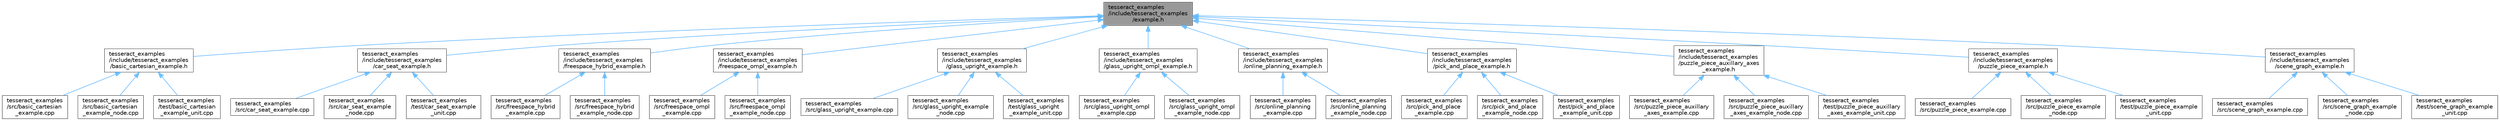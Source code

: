 digraph "tesseract_examples/include/tesseract_examples/example.h"
{
 // LATEX_PDF_SIZE
  bgcolor="transparent";
  edge [fontname=Helvetica,fontsize=10,labelfontname=Helvetica,labelfontsize=10];
  node [fontname=Helvetica,fontsize=10,shape=box,height=0.2,width=0.4];
  Node1 [label="tesseract_examples\l/include/tesseract_examples\l/example.h",height=0.2,width=0.4,color="gray40", fillcolor="grey60", style="filled", fontcolor="black",tooltip=" "];
  Node1 -> Node2 [dir="back",color="steelblue1",style="solid"];
  Node2 [label="tesseract_examples\l/include/tesseract_examples\l/basic_cartesian_example.h",height=0.2,width=0.4,color="grey40", fillcolor="white", style="filled",URL="$d7/d35/basic__cartesian__example_8h.html",tooltip="Basic example leveraging trajopt and tesseract for cartesian planning."];
  Node2 -> Node3 [dir="back",color="steelblue1",style="solid"];
  Node3 [label="tesseract_examples\l/src/basic_cartesian\l_example.cpp",height=0.2,width=0.4,color="grey40", fillcolor="white", style="filled",URL="$da/d69/basic__cartesian__example_8cpp.html",tooltip=" "];
  Node2 -> Node4 [dir="back",color="steelblue1",style="solid"];
  Node4 [label="tesseract_examples\l/src/basic_cartesian\l_example_node.cpp",height=0.2,width=0.4,color="grey40", fillcolor="white", style="filled",URL="$db/da4/basic__cartesian__example__node_8cpp.html",tooltip="Basic cartesian example node."];
  Node2 -> Node5 [dir="back",color="steelblue1",style="solid"];
  Node5 [label="tesseract_examples\l/test/basic_cartesian\l_example_unit.cpp",height=0.2,width=0.4,color="grey40", fillcolor="white", style="filled",URL="$d2/d28/basic__cartesian__example__unit_8cpp.html",tooltip=" "];
  Node1 -> Node6 [dir="back",color="steelblue1",style="solid"];
  Node6 [label="tesseract_examples\l/include/tesseract_examples\l/car_seat_example.h",height=0.2,width=0.4,color="grey40", fillcolor="white", style="filled",URL="$d0/d6f/car__seat__example_8h.html",tooltip="An example of a robot on a rail installing a seat in a car."];
  Node6 -> Node7 [dir="back",color="steelblue1",style="solid"];
  Node7 [label="tesseract_examples\l/src/car_seat_example.cpp",height=0.2,width=0.4,color="grey40", fillcolor="white", style="filled",URL="$d0/d87/car__seat__example_8cpp.html",tooltip="Car seat example implementation."];
  Node6 -> Node8 [dir="back",color="steelblue1",style="solid"];
  Node8 [label="tesseract_examples\l/src/car_seat_example\l_node.cpp",height=0.2,width=0.4,color="grey40", fillcolor="white", style="filled",URL="$d0/d7f/car__seat__example__node_8cpp.html",tooltip="Car seat example node."];
  Node6 -> Node9 [dir="back",color="steelblue1",style="solid"];
  Node9 [label="tesseract_examples\l/test/car_seat_example\l_unit.cpp",height=0.2,width=0.4,color="grey40", fillcolor="white", style="filled",URL="$d7/dcb/car__seat__example__unit_8cpp.html",tooltip=" "];
  Node1 -> Node10 [dir="back",color="steelblue1",style="solid"];
  Node10 [label="tesseract_examples\l/include/tesseract_examples\l/freespace_hybrid_example.h",height=0.2,width=0.4,color="grey40", fillcolor="white", style="filled",URL="$d7/d12/freespace__hybrid__example_8h.html",tooltip="An example of a feespace motion planning with OMPL then TrajOpt."];
  Node10 -> Node11 [dir="back",color="steelblue1",style="solid"];
  Node11 [label="tesseract_examples\l/src/freespace_hybrid\l_example.cpp",height=0.2,width=0.4,color="grey40", fillcolor="white", style="filled",URL="$d1/dda/freespace__hybrid__example_8cpp.html",tooltip=" "];
  Node10 -> Node12 [dir="back",color="steelblue1",style="solid"];
  Node12 [label="tesseract_examples\l/src/freespace_hybrid\l_example_node.cpp",height=0.2,width=0.4,color="grey40", fillcolor="white", style="filled",URL="$d6/d41/freespace__hybrid__example__node_8cpp.html",tooltip="An example of a feespace motion planning with OMPL then TrajOpt."];
  Node1 -> Node13 [dir="back",color="steelblue1",style="solid"];
  Node13 [label="tesseract_examples\l/include/tesseract_examples\l/freespace_ompl_example.h",height=0.2,width=0.4,color="grey40", fillcolor="white", style="filled",URL="$df/dcf/freespace__ompl__example_8h.html",tooltip="An example of a feespace motion planning with OMPL."];
  Node13 -> Node14 [dir="back",color="steelblue1",style="solid"];
  Node14 [label="tesseract_examples\l/src/freespace_ompl\l_example.cpp",height=0.2,width=0.4,color="grey40", fillcolor="white", style="filled",URL="$d1/d33/freespace__ompl__example_8cpp.html",tooltip="An example of a feespace motion planning with OMPL."];
  Node13 -> Node15 [dir="back",color="steelblue1",style="solid"];
  Node15 [label="tesseract_examples\l/src/freespace_ompl\l_example_node.cpp",height=0.2,width=0.4,color="grey40", fillcolor="white", style="filled",URL="$dc/df3/freespace__ompl__example__node_8cpp.html",tooltip="An example of a feespace motion planning with OMPL."];
  Node1 -> Node16 [dir="back",color="steelblue1",style="solid"];
  Node16 [label="tesseract_examples\l/include/tesseract_examples\l/glass_upright_example.h",height=0.2,width=0.4,color="grey40", fillcolor="white", style="filled",URL="$d7/d74/glass__upright__example_8h.html",tooltip="An example of a robot with fixed orientation but free to move in cartesian space."];
  Node16 -> Node17 [dir="back",color="steelblue1",style="solid"];
  Node17 [label="tesseract_examples\l/src/glass_upright_example.cpp",height=0.2,width=0.4,color="grey40", fillcolor="white", style="filled",URL="$dc/da1/glass__upright__example_8cpp.html",tooltip="Glass upright example implementation."];
  Node16 -> Node18 [dir="back",color="steelblue1",style="solid"];
  Node18 [label="tesseract_examples\l/src/glass_upright_example\l_node.cpp",height=0.2,width=0.4,color="grey40", fillcolor="white", style="filled",URL="$d3/d53/glass__upright__example__node_8cpp.html",tooltip="Glass upright example node."];
  Node16 -> Node19 [dir="back",color="steelblue1",style="solid"];
  Node19 [label="tesseract_examples\l/test/glass_upright\l_example_unit.cpp",height=0.2,width=0.4,color="grey40", fillcolor="white", style="filled",URL="$de/df5/glass__upright__example__unit_8cpp.html",tooltip=" "];
  Node1 -> Node20 [dir="back",color="steelblue1",style="solid"];
  Node20 [label="tesseract_examples\l/include/tesseract_examples\l/glass_upright_ompl_example.h",height=0.2,width=0.4,color="grey40", fillcolor="white", style="filled",URL="$de/db3/glass__upright__ompl__example_8h.html",tooltip="An example of a robot with fixed orientation but free to move in cartesian space."];
  Node20 -> Node21 [dir="back",color="steelblue1",style="solid"];
  Node21 [label="tesseract_examples\l/src/glass_upright_ompl\l_example.cpp",height=0.2,width=0.4,color="grey40", fillcolor="white", style="filled",URL="$d6/d0e/glass__upright__ompl__example_8cpp.html",tooltip="Glass upright OMPL example implementation."];
  Node20 -> Node22 [dir="back",color="steelblue1",style="solid"];
  Node22 [label="tesseract_examples\l/src/glass_upright_ompl\l_example_node.cpp",height=0.2,width=0.4,color="grey40", fillcolor="white", style="filled",URL="$d4/def/glass__upright__ompl__example__node_8cpp.html",tooltip="Glass upright OMPL example node."];
  Node1 -> Node23 [dir="back",color="steelblue1",style="solid"];
  Node23 [label="tesseract_examples\l/include/tesseract_examples\l/online_planning_example.h",height=0.2,width=0.4,color="grey40", fillcolor="white", style="filled",URL="$de/d73/online__planning__example_8h.html",tooltip="This example demonstrates using trajopt to plan in an \"online\" manner. As the environment is changed ..."];
  Node23 -> Node24 [dir="back",color="steelblue1",style="solid"];
  Node24 [label="tesseract_examples\l/src/online_planning\l_example.cpp",height=0.2,width=0.4,color="grey40", fillcolor="white", style="filled",URL="$d7/dc8/online__planning__example_8cpp.html",tooltip="This example demonstrates using trajopt to plan in an \"online\" manner. As the environment is changed ..."];
  Node23 -> Node25 [dir="back",color="steelblue1",style="solid"];
  Node25 [label="tesseract_examples\l/src/online_planning\l_example_node.cpp",height=0.2,width=0.4,color="grey40", fillcolor="white", style="filled",URL="$d0/db2/online__planning__example__node_8cpp.html",tooltip="This example demonstrates using trajopt to plan in an \"online\" manner. As the environment is changed ..."];
  Node1 -> Node26 [dir="back",color="steelblue1",style="solid"];
  Node26 [label="tesseract_examples\l/include/tesseract_examples\l/pick_and_place_example.h",height=0.2,width=0.4,color="grey40", fillcolor="white", style="filled",URL="$d2/dab/pick__and__place__example_8h.html",tooltip="An example of a robot picking up a box and placing it on a shelf."];
  Node26 -> Node27 [dir="back",color="steelblue1",style="solid"];
  Node27 [label="tesseract_examples\l/src/pick_and_place\l_example.cpp",height=0.2,width=0.4,color="grey40", fillcolor="white", style="filled",URL="$d9/d6a/pick__and__place__example_8cpp.html",tooltip="Pick and place implementation."];
  Node26 -> Node28 [dir="back",color="steelblue1",style="solid"];
  Node28 [label="tesseract_examples\l/src/pick_and_place\l_example_node.cpp",height=0.2,width=0.4,color="grey40", fillcolor="white", style="filled",URL="$df/db2/pick__and__place__example__node_8cpp.html",tooltip="Pick and place example node."];
  Node26 -> Node29 [dir="back",color="steelblue1",style="solid"];
  Node29 [label="tesseract_examples\l/test/pick_and_place\l_example_unit.cpp",height=0.2,width=0.4,color="grey40", fillcolor="white", style="filled",URL="$d9/d82/pick__and__place__example__unit_8cpp.html",tooltip=" "];
  Node1 -> Node30 [dir="back",color="steelblue1",style="solid"];
  Node30 [label="tesseract_examples\l/include/tesseract_examples\l/puzzle_piece_auxillary_axes\l_example.h",height=0.2,width=0.4,color="grey40", fillcolor="white", style="filled",URL="$d1/d6f/puzzle__piece__auxillary__axes__example_8h.html",tooltip="An example of a robot with a two axis position leveraging trajopt and tesseract to leverage all DOF t..."];
  Node30 -> Node31 [dir="back",color="steelblue1",style="solid"];
  Node31 [label="tesseract_examples\l/src/puzzle_piece_auxillary\l_axes_example.cpp",height=0.2,width=0.4,color="grey40", fillcolor="white", style="filled",URL="$d3/d7e/puzzle__piece__auxillary__axes__example_8cpp.html",tooltip="Puzzle piece auxillary axes implementation."];
  Node30 -> Node32 [dir="back",color="steelblue1",style="solid"];
  Node32 [label="tesseract_examples\l/src/puzzle_piece_auxillary\l_axes_example_node.cpp",height=0.2,width=0.4,color="grey40", fillcolor="white", style="filled",URL="$d2/d44/puzzle__piece__auxillary__axes__example__node_8cpp.html",tooltip="uzzle piece auxillary axes example node"];
  Node30 -> Node33 [dir="back",color="steelblue1",style="solid"];
  Node33 [label="tesseract_examples\l/test/puzzle_piece_auxillary\l_axes_example_unit.cpp",height=0.2,width=0.4,color="grey40", fillcolor="white", style="filled",URL="$d4/d0b/puzzle__piece__auxillary__axes__example__unit_8cpp.html",tooltip=" "];
  Node1 -> Node34 [dir="back",color="steelblue1",style="solid"];
  Node34 [label="tesseract_examples\l/include/tesseract_examples\l/puzzle_piece_example.h",height=0.2,width=0.4,color="grey40", fillcolor="white", style="filled",URL="$da/d01/puzzle__piece__example_8h.html",tooltip="An example of a robot leveraging trajopt and tesseract to create an optimal motion trajectory for a c..."];
  Node34 -> Node35 [dir="back",color="steelblue1",style="solid"];
  Node35 [label="tesseract_examples\l/src/puzzle_piece_example.cpp",height=0.2,width=0.4,color="grey40", fillcolor="white", style="filled",URL="$dd/d8f/puzzle__piece__example_8cpp.html",tooltip="Puzzle piece example implementation."];
  Node34 -> Node36 [dir="back",color="steelblue1",style="solid"];
  Node36 [label="tesseract_examples\l/src/puzzle_piece_example\l_node.cpp",height=0.2,width=0.4,color="grey40", fillcolor="white", style="filled",URL="$d9/d23/puzzle__piece__example__node_8cpp.html",tooltip="Puzzle piece example node."];
  Node34 -> Node37 [dir="back",color="steelblue1",style="solid"];
  Node37 [label="tesseract_examples\l/test/puzzle_piece_example\l_unit.cpp",height=0.2,width=0.4,color="grey40", fillcolor="white", style="filled",URL="$d3/d43/puzzle__piece__example__unit_8cpp.html",tooltip=" "];
  Node1 -> Node38 [dir="back",color="steelblue1",style="solid"];
  Node38 [label="tesseract_examples\l/include/tesseract_examples\l/scene_graph_example.h",height=0.2,width=0.4,color="grey40", fillcolor="white", style="filled",URL="$d1/d70/scene__graph__example_8h.html",tooltip="This example initializes 2 robots from a URDF. It then reattaches one of the robots to the end effect..."];
  Node38 -> Node39 [dir="back",color="steelblue1",style="solid"];
  Node39 [label="tesseract_examples\l/src/scene_graph_example.cpp",height=0.2,width=0.4,color="grey40", fillcolor="white", style="filled",URL="$d1/db2/scene__graph__example_8cpp.html",tooltip="scene_graph_example implementation"];
  Node38 -> Node40 [dir="back",color="steelblue1",style="solid"];
  Node40 [label="tesseract_examples\l/src/scene_graph_example\l_node.cpp",height=0.2,width=0.4,color="grey40", fillcolor="white", style="filled",URL="$d2/dbd/scene__graph__example__node_8cpp.html",tooltip="Demonstrates manipulating the scene graph with a robot picking up another robot."];
  Node38 -> Node41 [dir="back",color="steelblue1",style="solid"];
  Node41 [label="tesseract_examples\l/test/scene_graph_example\l_unit.cpp",height=0.2,width=0.4,color="grey40", fillcolor="white", style="filled",URL="$db/d44/scene__graph__example__unit_8cpp.html",tooltip="Runs the scene_graph_example."];
}
